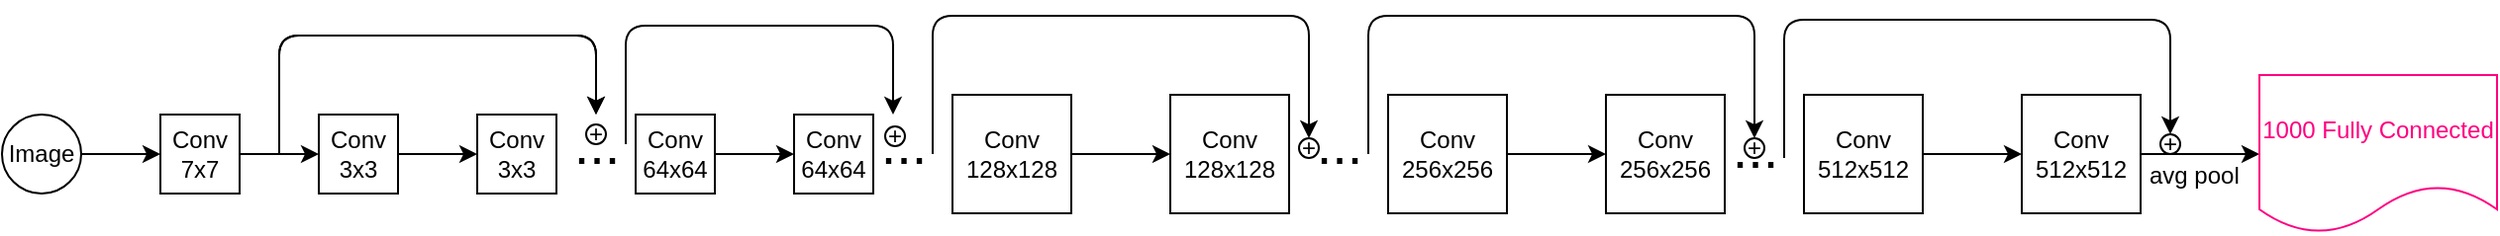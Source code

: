 <mxfile>
    <diagram id="Rix9oSCyiJ70Hno5e-Zp" name="Page-1">
        <mxGraphModel dx="1091" dy="556" grid="1" gridSize="10" guides="1" tooltips="1" connect="1" arrows="1" fold="1" page="1" pageScale="1" pageWidth="850" pageHeight="1100" math="0" shadow="0">
            <root>
                <mxCell id="0"/>
                <mxCell id="1" parent="0"/>
                <mxCell id="4" value="" style="edgeStyle=none;html=1;" parent="1" source="2" target="3" edge="1">
                    <mxGeometry relative="1" as="geometry"/>
                </mxCell>
                <mxCell id="2" value="Image" style="ellipse;whiteSpace=wrap;html=1;aspect=fixed;" parent="1" vertex="1">
                    <mxGeometry x="120" y="160" width="40" height="40" as="geometry"/>
                </mxCell>
                <mxCell id="6" value="" style="edgeStyle=none;html=1;" parent="1" source="3" target="5" edge="1">
                    <mxGeometry relative="1" as="geometry"/>
                </mxCell>
                <mxCell id="3" value="Conv&lt;br&gt;7x7" style="whiteSpace=wrap;html=1;" parent="1" vertex="1">
                    <mxGeometry x="200" y="160" width="40" height="40" as="geometry"/>
                </mxCell>
                <mxCell id="8" value="" style="edgeStyle=none;html=1;" parent="1" source="5" target="7" edge="1">
                    <mxGeometry relative="1" as="geometry"/>
                </mxCell>
                <mxCell id="5" value="Conv&lt;br&gt;3x3" style="whiteSpace=wrap;html=1;" parent="1" vertex="1">
                    <mxGeometry x="280" y="160" width="40" height="40" as="geometry"/>
                </mxCell>
                <mxCell id="7" value="Conv&lt;br&gt;3x3" style="whiteSpace=wrap;html=1;" parent="1" vertex="1">
                    <mxGeometry x="360" y="160" width="40" height="40" as="geometry"/>
                </mxCell>
                <mxCell id="14" value="" style="edgeStyle=none;html=1;" parent="1" source="12" target="13" edge="1">
                    <mxGeometry relative="1" as="geometry"/>
                </mxCell>
                <mxCell id="12" value="Conv&lt;br&gt;64x64" style="whiteSpace=wrap;html=1;" parent="1" vertex="1">
                    <mxGeometry x="440" y="160" width="40" height="40" as="geometry"/>
                </mxCell>
                <mxCell id="13" value="Conv&lt;br&gt;64x64" style="whiteSpace=wrap;html=1;" parent="1" vertex="1">
                    <mxGeometry x="520" y="160" width="40" height="40" as="geometry"/>
                </mxCell>
                <mxCell id="22" value="" style="edgeStyle=none;html=1;" parent="1" source="16" target="17" edge="1">
                    <mxGeometry relative="1" as="geometry"/>
                </mxCell>
                <mxCell id="16" value="Conv&lt;br&gt;128x128" style="whiteSpace=wrap;html=1;" parent="1" vertex="1">
                    <mxGeometry x="600" y="150" width="60" height="60" as="geometry"/>
                </mxCell>
                <mxCell id="17" value="Conv&lt;br&gt;128x128" style="whiteSpace=wrap;html=1;" parent="1" vertex="1">
                    <mxGeometry x="710" y="150" width="60" height="60" as="geometry"/>
                </mxCell>
                <mxCell id="24" value="" style="edgeStyle=none;html=1;" parent="1" source="19" target="20" edge="1">
                    <mxGeometry relative="1" as="geometry"/>
                </mxCell>
                <mxCell id="19" value="Conv&lt;br&gt;256x256" style="whiteSpace=wrap;html=1;" parent="1" vertex="1">
                    <mxGeometry x="820" y="150" width="60" height="60" as="geometry"/>
                </mxCell>
                <mxCell id="20" value="Conv&lt;br&gt;256x256" style="whiteSpace=wrap;html=1;" parent="1" vertex="1">
                    <mxGeometry x="930" y="150" width="60" height="60" as="geometry"/>
                </mxCell>
                <mxCell id="26" value="" style="edgeStyle=none;html=1;" parent="1" source="27" target="28" edge="1">
                    <mxGeometry relative="1" as="geometry"/>
                </mxCell>
                <mxCell id="27" value="Conv&lt;br&gt;512x512" style="whiteSpace=wrap;html=1;" parent="1" vertex="1">
                    <mxGeometry x="1030" y="150" width="60" height="60" as="geometry"/>
                </mxCell>
                <mxCell id="31" value="" style="edgeStyle=none;html=1;" parent="1" source="28" target="30" edge="1">
                    <mxGeometry relative="1" as="geometry"/>
                </mxCell>
                <mxCell id="28" value="Conv&lt;br&gt;512x512" style="whiteSpace=wrap;html=1;" parent="1" vertex="1">
                    <mxGeometry x="1140" y="150" width="60" height="60" as="geometry"/>
                </mxCell>
                <mxCell id="30" value="&lt;font color=&quot;#ff0080&quot;&gt;1000 Fully Connected&lt;/font&gt;" style="shape=document;whiteSpace=wrap;html=1;boundedLbl=1;strokeColor=#FF0080;" parent="1" vertex="1">
                    <mxGeometry x="1260" y="140" width="120" height="80" as="geometry"/>
                </mxCell>
                <mxCell id="32" value="&amp;nbsp;avg pool" style="text;html=1;align=center;verticalAlign=middle;resizable=0;points=[];autosize=1;strokeColor=none;fillColor=none;" parent="1" vertex="1">
                    <mxGeometry x="1190" y="176" width="70" height="30" as="geometry"/>
                </mxCell>
                <mxCell id="33" value="" style="endArrow=classic;html=1;" parent="1" edge="1">
                    <mxGeometry width="50" height="50" relative="1" as="geometry">
                        <mxPoint x="260" y="180" as="sourcePoint"/>
                        <mxPoint x="420" y="160" as="targetPoint"/>
                        <Array as="points">
                            <mxPoint x="260" y="120"/>
                            <mxPoint x="340" y="120"/>
                            <mxPoint x="420" y="120"/>
                        </Array>
                    </mxGeometry>
                </mxCell>
                <mxCell id="34" value="" style="endArrow=classic;html=1;" parent="1" edge="1">
                    <mxGeometry width="50" height="50" relative="1" as="geometry">
                        <mxPoint x="260" y="180" as="sourcePoint"/>
                        <mxPoint x="420" y="160" as="targetPoint"/>
                        <Array as="points">
                            <mxPoint x="260" y="120"/>
                            <mxPoint x="340" y="120"/>
                            <mxPoint x="420" y="120"/>
                        </Array>
                    </mxGeometry>
                </mxCell>
                <mxCell id="35" value="+" style="ellipse;whiteSpace=wrap;html=1;" parent="1" vertex="1">
                    <mxGeometry x="415" y="165" width="10" height="10" as="geometry"/>
                </mxCell>
                <mxCell id="36" value="" style="endArrow=classic;html=1;" parent="1" edge="1">
                    <mxGeometry width="50" height="50" relative="1" as="geometry">
                        <mxPoint x="435" y="175" as="sourcePoint"/>
                        <mxPoint x="570" y="160" as="targetPoint"/>
                        <Array as="points">
                            <mxPoint x="435" y="115"/>
                            <mxPoint x="515" y="115"/>
                            <mxPoint x="570" y="115"/>
                        </Array>
                    </mxGeometry>
                </mxCell>
                <mxCell id="37" value="+" style="ellipse;whiteSpace=wrap;html=1;" parent="1" vertex="1">
                    <mxGeometry x="566" y="166" width="10" height="10" as="geometry"/>
                </mxCell>
                <mxCell id="39" value="" style="endArrow=classic;html=1;entryX=0.5;entryY=0;entryDx=0;entryDy=0;" parent="1" target="40" edge="1">
                    <mxGeometry width="50" height="50" relative="1" as="geometry">
                        <mxPoint x="590" y="180" as="sourcePoint"/>
                        <mxPoint x="725" y="134" as="targetPoint"/>
                        <Array as="points">
                            <mxPoint x="590" y="110"/>
                            <mxPoint x="780" y="110"/>
                        </Array>
                    </mxGeometry>
                </mxCell>
                <mxCell id="40" value="+" style="ellipse;whiteSpace=wrap;html=1;" parent="1" vertex="1">
                    <mxGeometry x="775" y="172" width="10" height="10" as="geometry"/>
                </mxCell>
                <mxCell id="45" value="+" style="ellipse;whiteSpace=wrap;html=1;" parent="1" vertex="1">
                    <mxGeometry x="1000" y="172" width="10" height="10" as="geometry"/>
                </mxCell>
                <mxCell id="48" value="" style="endArrow=classic;html=1;entryX=0.5;entryY=0;entryDx=0;entryDy=0;" parent="1" target="45" edge="1">
                    <mxGeometry width="50" height="50" relative="1" as="geometry">
                        <mxPoint x="810" y="180" as="sourcePoint"/>
                        <mxPoint x="1000" y="172" as="targetPoint"/>
                        <Array as="points">
                            <mxPoint x="810" y="110"/>
                            <mxPoint x="910" y="110"/>
                            <mxPoint x="1005" y="110"/>
                        </Array>
                    </mxGeometry>
                </mxCell>
                <mxCell id="53" value="" style="endArrow=classic;html=1;entryX=0.5;entryY=0;entryDx=0;entryDy=0;" parent="1" target="54" edge="1">
                    <mxGeometry width="50" height="50" relative="1" as="geometry">
                        <mxPoint x="1020" y="182" as="sourcePoint"/>
                        <mxPoint x="1215" y="174" as="targetPoint"/>
                        <Array as="points">
                            <mxPoint x="1020" y="112"/>
                            <mxPoint x="1120" y="112"/>
                            <mxPoint x="1215" y="112"/>
                        </Array>
                    </mxGeometry>
                </mxCell>
                <mxCell id="54" value="+" style="ellipse;whiteSpace=wrap;html=1;" parent="1" vertex="1">
                    <mxGeometry x="1210" y="170" width="10" height="10" as="geometry"/>
                </mxCell>
                <mxCell id="55" value="&lt;font style=&quot;font-size: 28px;&quot;&gt;...&lt;/font&gt;" style="text;html=1;align=center;verticalAlign=middle;resizable=0;points=[];autosize=1;strokeColor=none;fillColor=none;" parent="1" vertex="1">
                    <mxGeometry x="395" y="150" width="50" height="50" as="geometry"/>
                </mxCell>
                <mxCell id="56" value="&lt;font style=&quot;font-size: 28px;&quot;&gt;...&lt;/font&gt;" style="text;html=1;align=center;verticalAlign=middle;resizable=0;points=[];autosize=1;strokeColor=none;fillColor=none;" parent="1" vertex="1">
                    <mxGeometry x="550" y="150" width="50" height="50" as="geometry"/>
                </mxCell>
                <mxCell id="57" value="&lt;font style=&quot;font-size: 28px;&quot;&gt;...&lt;/font&gt;" style="text;html=1;align=center;verticalAlign=middle;resizable=0;points=[];autosize=1;strokeColor=none;fillColor=none;" parent="1" vertex="1">
                    <mxGeometry x="770" y="150" width="50" height="50" as="geometry"/>
                </mxCell>
                <mxCell id="58" value="&lt;font style=&quot;font-size: 28px;&quot;&gt;...&lt;/font&gt;" style="text;html=1;align=center;verticalAlign=middle;resizable=0;points=[];autosize=1;strokeColor=none;fillColor=none;" parent="1" vertex="1">
                    <mxGeometry x="980" y="152" width="50" height="50" as="geometry"/>
                </mxCell>
            </root>
        </mxGraphModel>
    </diagram>
</mxfile>